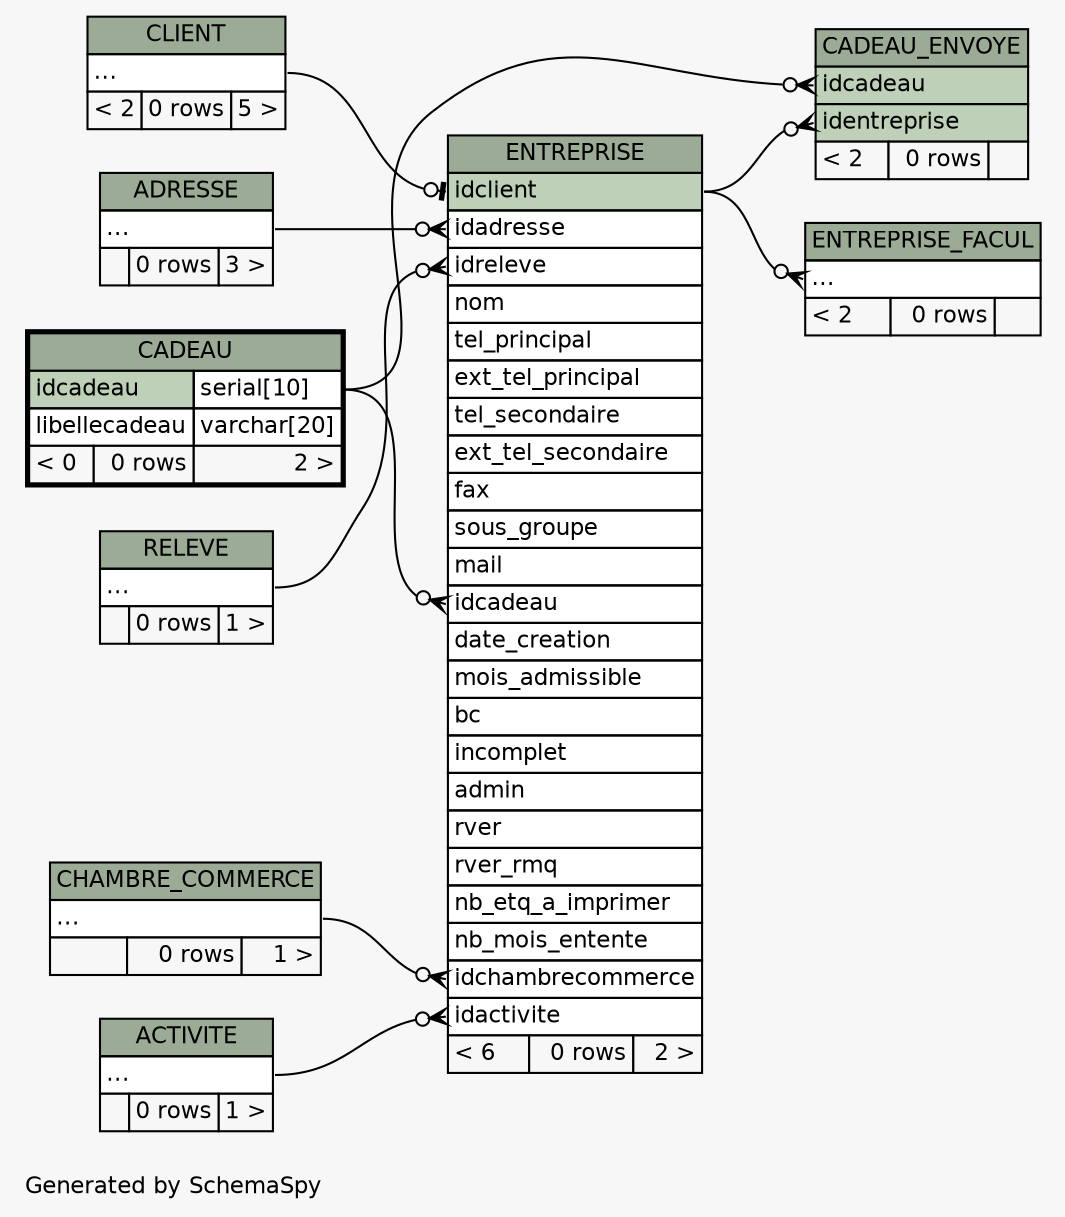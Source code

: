 // dot 2.40.1 on Mac OS X 10.12.5
// SchemaSpy rev 590
digraph "twoDegreesRelationshipsDiagram" {
  graph [
    rankdir="RL"
    bgcolor="#f7f7f7"
    label="\nGenerated by SchemaSpy"
    labeljust="l"
    nodesep="0.18"
    ranksep="0.46"
    fontname="Helvetica"
    fontsize="11"
  ];
  node [
    fontname="Helvetica"
    fontsize="11"
    shape="plaintext"
  ];
  edge [
    arrowsize="0.8"
  ];
  "CADEAU_ENVOYE":"idcadeau":w -> "CADEAU":"idcadeau.type":e [arrowhead=none dir=back arrowtail=crowodot];
  "CADEAU_ENVOYE":"identreprise":w -> "ENTREPRISE":"idclient":e [arrowhead=none dir=back arrowtail=crowodot];
  "ENTREPRISE":"idactivite":w -> "ACTIVITE":"elipses":e [arrowhead=none dir=back arrowtail=crowodot];
  "ENTREPRISE":"idadresse":w -> "ADRESSE":"elipses":e [arrowhead=none dir=back arrowtail=crowodot];
  "ENTREPRISE":"idcadeau":w -> "CADEAU":"idcadeau.type":e [arrowhead=none dir=back arrowtail=crowodot];
  "ENTREPRISE":"idchambrecommerce":w -> "CHAMBRE_COMMERCE":"elipses":e [arrowhead=none dir=back arrowtail=crowodot];
  "ENTREPRISE":"idclient":w -> "CLIENT":"elipses":e [arrowhead=none dir=back arrowtail=teeodot];
  "ENTREPRISE":"idreleve":w -> "RELEVE":"elipses":e [arrowhead=none dir=back arrowtail=crowodot];
  "ENTREPRISE_FACUL":"elipses":w -> "ENTREPRISE":"idclient":e [arrowhead=none dir=back arrowtail=crowodot];
  "ACTIVITE" [
    label=<
    <TABLE BORDER="0" CELLBORDER="1" CELLSPACING="0" BGCOLOR="#ffffff">
      <TR><TD COLSPAN="3" BGCOLOR="#9bab96" ALIGN="CENTER">ACTIVITE</TD></TR>
      <TR><TD PORT="elipses" COLSPAN="3" ALIGN="LEFT">...</TD></TR>
      <TR><TD ALIGN="LEFT" BGCOLOR="#f7f7f7">  </TD><TD ALIGN="RIGHT" BGCOLOR="#f7f7f7">0 rows</TD><TD ALIGN="RIGHT" BGCOLOR="#f7f7f7">1 &gt;</TD></TR>
    </TABLE>>
    URL="ACTIVITE.html"
    tooltip="ACTIVITE"
  ];
  "ADRESSE" [
    label=<
    <TABLE BORDER="0" CELLBORDER="1" CELLSPACING="0" BGCOLOR="#ffffff">
      <TR><TD COLSPAN="3" BGCOLOR="#9bab96" ALIGN="CENTER">ADRESSE</TD></TR>
      <TR><TD PORT="elipses" COLSPAN="3" ALIGN="LEFT">...</TD></TR>
      <TR><TD ALIGN="LEFT" BGCOLOR="#f7f7f7">  </TD><TD ALIGN="RIGHT" BGCOLOR="#f7f7f7">0 rows</TD><TD ALIGN="RIGHT" BGCOLOR="#f7f7f7">3 &gt;</TD></TR>
    </TABLE>>
    URL="ADRESSE.html"
    tooltip="ADRESSE"
  ];
  "CADEAU" [
    label=<
    <TABLE BORDER="2" CELLBORDER="1" CELLSPACING="0" BGCOLOR="#ffffff">
      <TR><TD COLSPAN="3" BGCOLOR="#9bab96" ALIGN="CENTER">CADEAU</TD></TR>
      <TR><TD PORT="idcadeau" COLSPAN="2" BGCOLOR="#bed1b8" ALIGN="LEFT">idcadeau</TD><TD PORT="idcadeau.type" ALIGN="LEFT">serial[10]</TD></TR>
      <TR><TD PORT="libellecadeau" COLSPAN="2" ALIGN="LEFT">libellecadeau</TD><TD PORT="libellecadeau.type" ALIGN="LEFT">varchar[20]</TD></TR>
      <TR><TD ALIGN="LEFT" BGCOLOR="#f7f7f7">&lt; 0</TD><TD ALIGN="RIGHT" BGCOLOR="#f7f7f7">0 rows</TD><TD ALIGN="RIGHT" BGCOLOR="#f7f7f7">2 &gt;</TD></TR>
    </TABLE>>
    URL="CADEAU.html"
    tooltip="CADEAU"
  ];
  "CADEAU_ENVOYE" [
    label=<
    <TABLE BORDER="0" CELLBORDER="1" CELLSPACING="0" BGCOLOR="#ffffff">
      <TR><TD COLSPAN="3" BGCOLOR="#9bab96" ALIGN="CENTER">CADEAU_ENVOYE</TD></TR>
      <TR><TD PORT="idcadeau" COLSPAN="3" BGCOLOR="#bed1b8" ALIGN="LEFT">idcadeau</TD></TR>
      <TR><TD PORT="identreprise" COLSPAN="3" BGCOLOR="#bed1b8" ALIGN="LEFT">identreprise</TD></TR>
      <TR><TD ALIGN="LEFT" BGCOLOR="#f7f7f7">&lt; 2</TD><TD ALIGN="RIGHT" BGCOLOR="#f7f7f7">0 rows</TD><TD ALIGN="RIGHT" BGCOLOR="#f7f7f7">  </TD></TR>
    </TABLE>>
    URL="CADEAU_ENVOYE.html"
    tooltip="CADEAU_ENVOYE"
  ];
  "CHAMBRE_COMMERCE" [
    label=<
    <TABLE BORDER="0" CELLBORDER="1" CELLSPACING="0" BGCOLOR="#ffffff">
      <TR><TD COLSPAN="3" BGCOLOR="#9bab96" ALIGN="CENTER">CHAMBRE_COMMERCE</TD></TR>
      <TR><TD PORT="elipses" COLSPAN="3" ALIGN="LEFT">...</TD></TR>
      <TR><TD ALIGN="LEFT" BGCOLOR="#f7f7f7">  </TD><TD ALIGN="RIGHT" BGCOLOR="#f7f7f7">0 rows</TD><TD ALIGN="RIGHT" BGCOLOR="#f7f7f7">1 &gt;</TD></TR>
    </TABLE>>
    URL="CHAMBRE_COMMERCE.html"
    tooltip="CHAMBRE_COMMERCE"
  ];
  "CLIENT" [
    label=<
    <TABLE BORDER="0" CELLBORDER="1" CELLSPACING="0" BGCOLOR="#ffffff">
      <TR><TD COLSPAN="3" BGCOLOR="#9bab96" ALIGN="CENTER">CLIENT</TD></TR>
      <TR><TD PORT="elipses" COLSPAN="3" ALIGN="LEFT">...</TD></TR>
      <TR><TD ALIGN="LEFT" BGCOLOR="#f7f7f7">&lt; 2</TD><TD ALIGN="RIGHT" BGCOLOR="#f7f7f7">0 rows</TD><TD ALIGN="RIGHT" BGCOLOR="#f7f7f7">5 &gt;</TD></TR>
    </TABLE>>
    URL="CLIENT.html"
    tooltip="CLIENT"
  ];
  "ENTREPRISE" [
    label=<
    <TABLE BORDER="0" CELLBORDER="1" CELLSPACING="0" BGCOLOR="#ffffff">
      <TR><TD COLSPAN="3" BGCOLOR="#9bab96" ALIGN="CENTER">ENTREPRISE</TD></TR>
      <TR><TD PORT="idclient" COLSPAN="3" BGCOLOR="#bed1b8" ALIGN="LEFT">idclient</TD></TR>
      <TR><TD PORT="idadresse" COLSPAN="3" ALIGN="LEFT">idadresse</TD></TR>
      <TR><TD PORT="idreleve" COLSPAN="3" ALIGN="LEFT">idreleve</TD></TR>
      <TR><TD PORT="nom" COLSPAN="3" ALIGN="LEFT">nom</TD></TR>
      <TR><TD PORT="tel_principal" COLSPAN="3" ALIGN="LEFT">tel_principal</TD></TR>
      <TR><TD PORT="ext_tel_principal" COLSPAN="3" ALIGN="LEFT">ext_tel_principal</TD></TR>
      <TR><TD PORT="tel_secondaire" COLSPAN="3" ALIGN="LEFT">tel_secondaire</TD></TR>
      <TR><TD PORT="ext_tel_secondaire" COLSPAN="3" ALIGN="LEFT">ext_tel_secondaire</TD></TR>
      <TR><TD PORT="fax" COLSPAN="3" ALIGN="LEFT">fax</TD></TR>
      <TR><TD PORT="sous_groupe" COLSPAN="3" ALIGN="LEFT">sous_groupe</TD></TR>
      <TR><TD PORT="mail" COLSPAN="3" ALIGN="LEFT">mail</TD></TR>
      <TR><TD PORT="idcadeau" COLSPAN="3" ALIGN="LEFT">idcadeau</TD></TR>
      <TR><TD PORT="date_creation" COLSPAN="3" ALIGN="LEFT">date_creation</TD></TR>
      <TR><TD PORT="mois_admissible" COLSPAN="3" ALIGN="LEFT">mois_admissible</TD></TR>
      <TR><TD PORT="bc" COLSPAN="3" ALIGN="LEFT">bc</TD></TR>
      <TR><TD PORT="incomplet" COLSPAN="3" ALIGN="LEFT">incomplet</TD></TR>
      <TR><TD PORT="admin" COLSPAN="3" ALIGN="LEFT">admin</TD></TR>
      <TR><TD PORT="rver" COLSPAN="3" ALIGN="LEFT">rver</TD></TR>
      <TR><TD PORT="rver_rmq" COLSPAN="3" ALIGN="LEFT">rver_rmq</TD></TR>
      <TR><TD PORT="nb_etq_a_imprimer" COLSPAN="3" ALIGN="LEFT">nb_etq_a_imprimer</TD></TR>
      <TR><TD PORT="nb_mois_entente" COLSPAN="3" ALIGN="LEFT">nb_mois_entente</TD></TR>
      <TR><TD PORT="idchambrecommerce" COLSPAN="3" ALIGN="LEFT">idchambrecommerce</TD></TR>
      <TR><TD PORT="idactivite" COLSPAN="3" ALIGN="LEFT">idactivite</TD></TR>
      <TR><TD ALIGN="LEFT" BGCOLOR="#f7f7f7">&lt; 6</TD><TD ALIGN="RIGHT" BGCOLOR="#f7f7f7">0 rows</TD><TD ALIGN="RIGHT" BGCOLOR="#f7f7f7">2 &gt;</TD></TR>
    </TABLE>>
    URL="ENTREPRISE.html"
    tooltip="ENTREPRISE"
  ];
  "ENTREPRISE_FACUL" [
    label=<
    <TABLE BORDER="0" CELLBORDER="1" CELLSPACING="0" BGCOLOR="#ffffff">
      <TR><TD COLSPAN="3" BGCOLOR="#9bab96" ALIGN="CENTER">ENTREPRISE_FACUL</TD></TR>
      <TR><TD PORT="elipses" COLSPAN="3" ALIGN="LEFT">...</TD></TR>
      <TR><TD ALIGN="LEFT" BGCOLOR="#f7f7f7">&lt; 2</TD><TD ALIGN="RIGHT" BGCOLOR="#f7f7f7">0 rows</TD><TD ALIGN="RIGHT" BGCOLOR="#f7f7f7">  </TD></TR>
    </TABLE>>
    URL="ENTREPRISE_FACUL.html"
    tooltip="ENTREPRISE_FACUL"
  ];
  "RELEVE" [
    label=<
    <TABLE BORDER="0" CELLBORDER="1" CELLSPACING="0" BGCOLOR="#ffffff">
      <TR><TD COLSPAN="3" BGCOLOR="#9bab96" ALIGN="CENTER">RELEVE</TD></TR>
      <TR><TD PORT="elipses" COLSPAN="3" ALIGN="LEFT">...</TD></TR>
      <TR><TD ALIGN="LEFT" BGCOLOR="#f7f7f7">  </TD><TD ALIGN="RIGHT" BGCOLOR="#f7f7f7">0 rows</TD><TD ALIGN="RIGHT" BGCOLOR="#f7f7f7">1 &gt;</TD></TR>
    </TABLE>>
    URL="RELEVE.html"
    tooltip="RELEVE"
  ];
}
